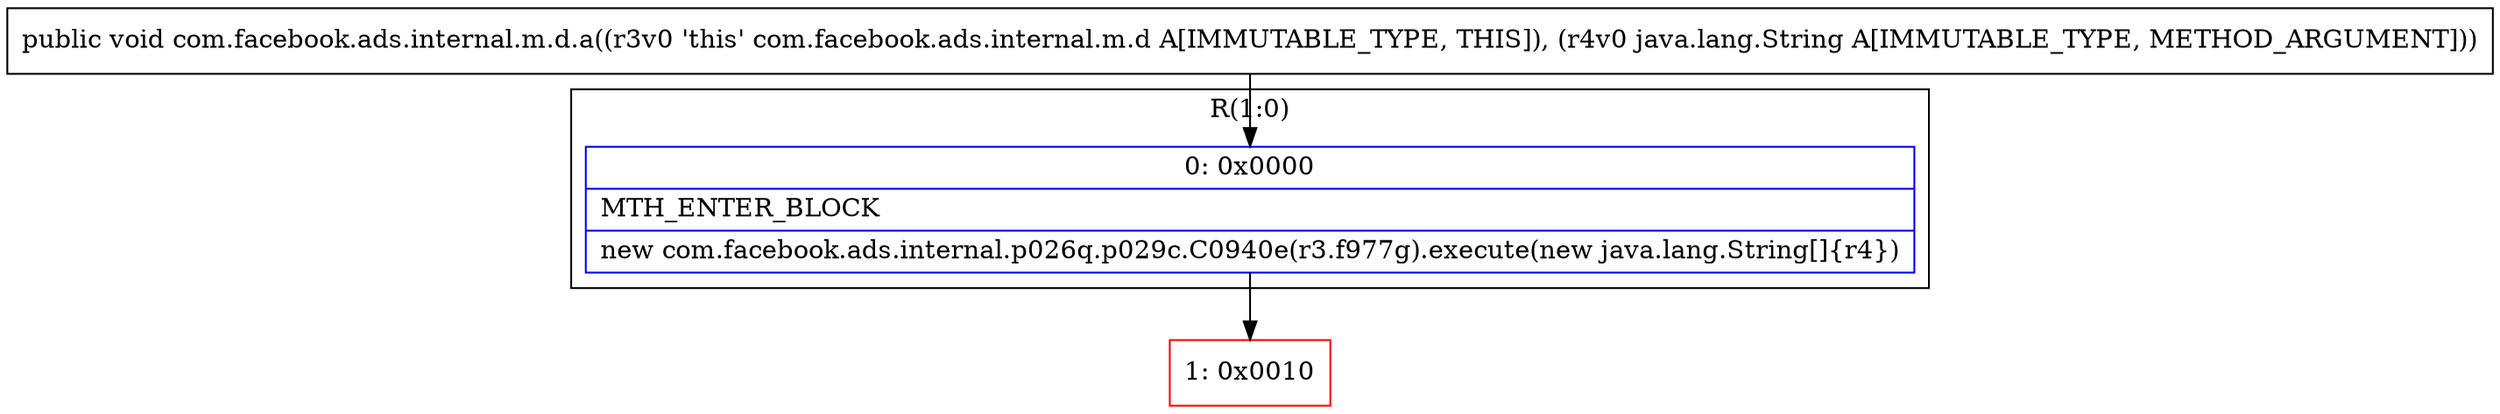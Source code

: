 digraph "CFG forcom.facebook.ads.internal.m.d.a(Ljava\/lang\/String;)V" {
subgraph cluster_Region_1231777169 {
label = "R(1:0)";
node [shape=record,color=blue];
Node_0 [shape=record,label="{0\:\ 0x0000|MTH_ENTER_BLOCK\l|new com.facebook.ads.internal.p026q.p029c.C0940e(r3.f977g).execute(new java.lang.String[]\{r4\})\l}"];
}
Node_1 [shape=record,color=red,label="{1\:\ 0x0010}"];
MethodNode[shape=record,label="{public void com.facebook.ads.internal.m.d.a((r3v0 'this' com.facebook.ads.internal.m.d A[IMMUTABLE_TYPE, THIS]), (r4v0 java.lang.String A[IMMUTABLE_TYPE, METHOD_ARGUMENT])) }"];
MethodNode -> Node_0;
Node_0 -> Node_1;
}

